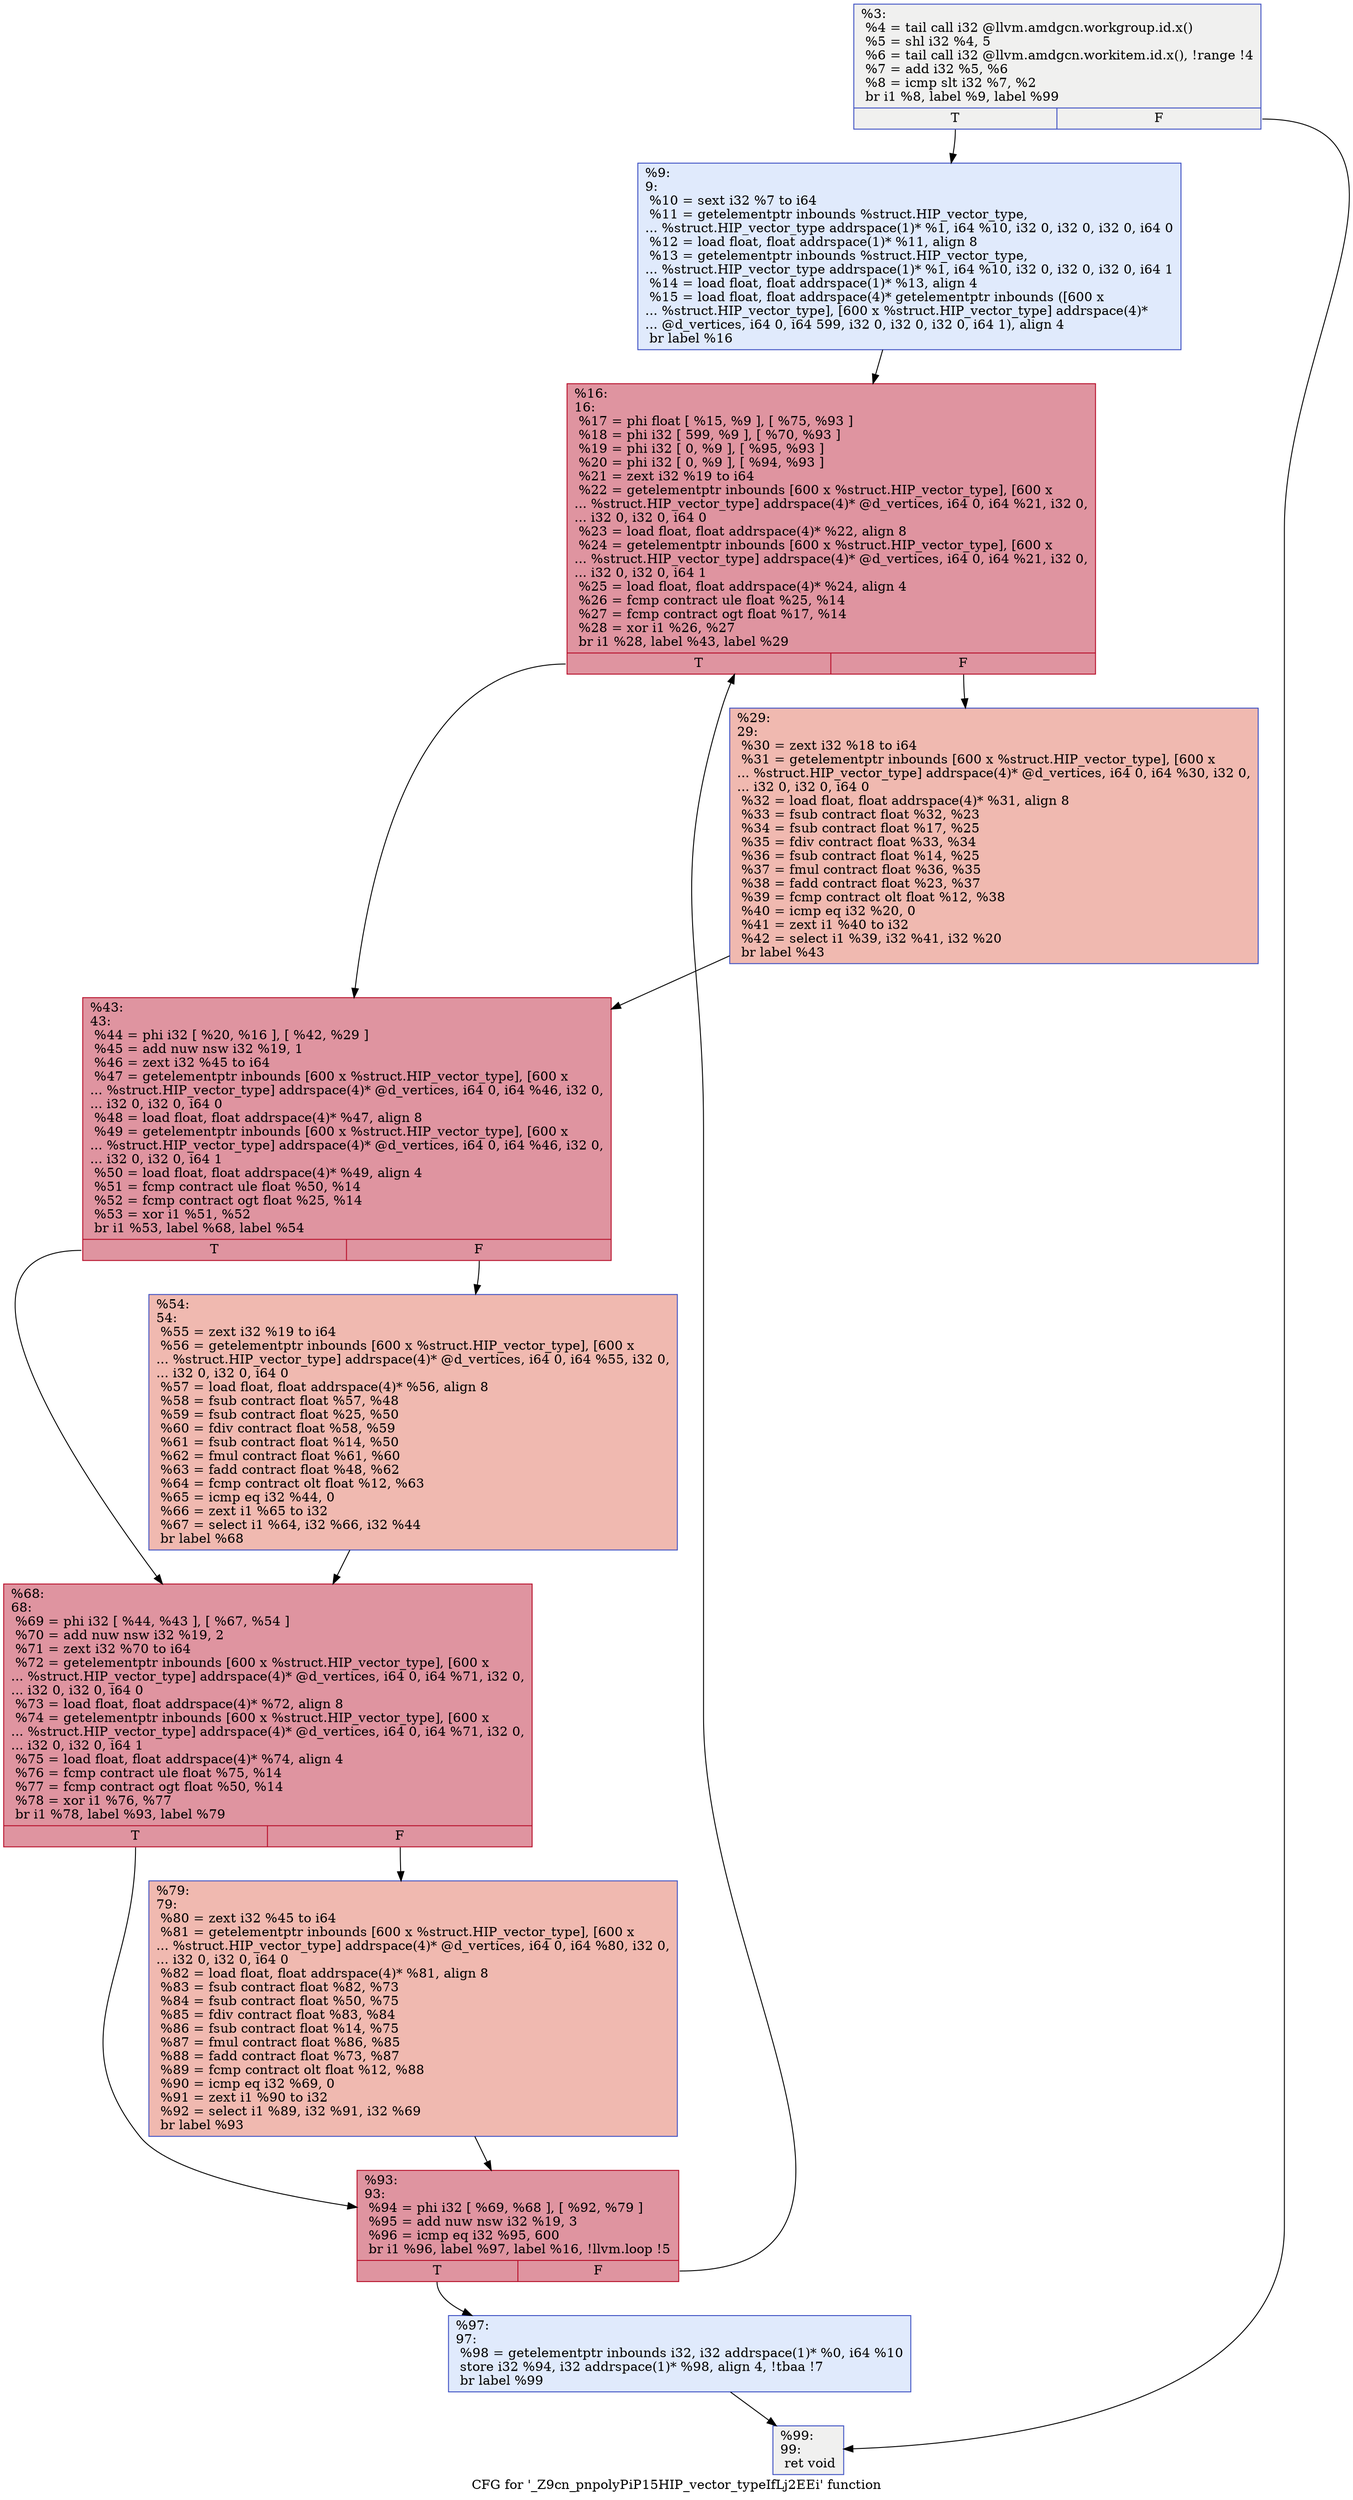 digraph "CFG for '_Z9cn_pnpolyPiP15HIP_vector_typeIfLj2EEi' function" {
	label="CFG for '_Z9cn_pnpolyPiP15HIP_vector_typeIfLj2EEi' function";

	Node0x557cb90 [shape=record,color="#3d50c3ff", style=filled, fillcolor="#dedcdb70",label="{%3:\l  %4 = tail call i32 @llvm.amdgcn.workgroup.id.x()\l  %5 = shl i32 %4, 5\l  %6 = tail call i32 @llvm.amdgcn.workitem.id.x(), !range !4\l  %7 = add i32 %5, %6\l  %8 = icmp slt i32 %7, %2\l  br i1 %8, label %9, label %99\l|{<s0>T|<s1>F}}"];
	Node0x557cb90:s0 -> Node0x5581fb0;
	Node0x557cb90:s1 -> Node0x5582fc0;
	Node0x5581fb0 [shape=record,color="#3d50c3ff", style=filled, fillcolor="#b9d0f970",label="{%9:\l9:                                                \l  %10 = sext i32 %7 to i64\l  %11 = getelementptr inbounds %struct.HIP_vector_type,\l... %struct.HIP_vector_type addrspace(1)* %1, i64 %10, i32 0, i32 0, i32 0, i64 0\l  %12 = load float, float addrspace(1)* %11, align 8\l  %13 = getelementptr inbounds %struct.HIP_vector_type,\l... %struct.HIP_vector_type addrspace(1)* %1, i64 %10, i32 0, i32 0, i32 0, i64 1\l  %14 = load float, float addrspace(1)* %13, align 4\l  %15 = load float, float addrspace(4)* getelementptr inbounds ([600 x\l... %struct.HIP_vector_type], [600 x %struct.HIP_vector_type] addrspace(4)*\l... @d_vertices, i64 0, i64 599, i32 0, i32 0, i32 0, i64 1), align 4\l  br label %16\l}"];
	Node0x5581fb0 -> Node0x5583680;
	Node0x5583680 [shape=record,color="#b70d28ff", style=filled, fillcolor="#b70d2870",label="{%16:\l16:                                               \l  %17 = phi float [ %15, %9 ], [ %75, %93 ]\l  %18 = phi i32 [ 599, %9 ], [ %70, %93 ]\l  %19 = phi i32 [ 0, %9 ], [ %95, %93 ]\l  %20 = phi i32 [ 0, %9 ], [ %94, %93 ]\l  %21 = zext i32 %19 to i64\l  %22 = getelementptr inbounds [600 x %struct.HIP_vector_type], [600 x\l... %struct.HIP_vector_type] addrspace(4)* @d_vertices, i64 0, i64 %21, i32 0,\l... i32 0, i32 0, i64 0\l  %23 = load float, float addrspace(4)* %22, align 8\l  %24 = getelementptr inbounds [600 x %struct.HIP_vector_type], [600 x\l... %struct.HIP_vector_type] addrspace(4)* @d_vertices, i64 0, i64 %21, i32 0,\l... i32 0, i32 0, i64 1\l  %25 = load float, float addrspace(4)* %24, align 4\l  %26 = fcmp contract ule float %25, %14\l  %27 = fcmp contract ogt float %17, %14\l  %28 = xor i1 %26, %27\l  br i1 %28, label %43, label %29\l|{<s0>T|<s1>F}}"];
	Node0x5583680:s0 -> Node0x5584280;
	Node0x5583680:s1 -> Node0x5584310;
	Node0x5584310 [shape=record,color="#3d50c3ff", style=filled, fillcolor="#de614d70",label="{%29:\l29:                                               \l  %30 = zext i32 %18 to i64\l  %31 = getelementptr inbounds [600 x %struct.HIP_vector_type], [600 x\l... %struct.HIP_vector_type] addrspace(4)* @d_vertices, i64 0, i64 %30, i32 0,\l... i32 0, i32 0, i64 0\l  %32 = load float, float addrspace(4)* %31, align 8\l  %33 = fsub contract float %32, %23\l  %34 = fsub contract float %17, %25\l  %35 = fdiv contract float %33, %34\l  %36 = fsub contract float %14, %25\l  %37 = fmul contract float %36, %35\l  %38 = fadd contract float %23, %37\l  %39 = fcmp contract olt float %12, %38\l  %40 = icmp eq i32 %20, 0\l  %41 = zext i1 %40 to i32\l  %42 = select i1 %39, i32 %41, i32 %20\l  br label %43\l}"];
	Node0x5584310 -> Node0x5584280;
	Node0x5584280 [shape=record,color="#b70d28ff", style=filled, fillcolor="#b70d2870",label="{%43:\l43:                                               \l  %44 = phi i32 [ %20, %16 ], [ %42, %29 ]\l  %45 = add nuw nsw i32 %19, 1\l  %46 = zext i32 %45 to i64\l  %47 = getelementptr inbounds [600 x %struct.HIP_vector_type], [600 x\l... %struct.HIP_vector_type] addrspace(4)* @d_vertices, i64 0, i64 %46, i32 0,\l... i32 0, i32 0, i64 0\l  %48 = load float, float addrspace(4)* %47, align 8\l  %49 = getelementptr inbounds [600 x %struct.HIP_vector_type], [600 x\l... %struct.HIP_vector_type] addrspace(4)* @d_vertices, i64 0, i64 %46, i32 0,\l... i32 0, i32 0, i64 1\l  %50 = load float, float addrspace(4)* %49, align 4\l  %51 = fcmp contract ule float %50, %14\l  %52 = fcmp contract ogt float %25, %14\l  %53 = xor i1 %51, %52\l  br i1 %53, label %68, label %54\l|{<s0>T|<s1>F}}"];
	Node0x5584280:s0 -> Node0x5585480;
	Node0x5584280:s1 -> Node0x55854d0;
	Node0x55854d0 [shape=record,color="#3d50c3ff", style=filled, fillcolor="#de614d70",label="{%54:\l54:                                               \l  %55 = zext i32 %19 to i64\l  %56 = getelementptr inbounds [600 x %struct.HIP_vector_type], [600 x\l... %struct.HIP_vector_type] addrspace(4)* @d_vertices, i64 0, i64 %55, i32 0,\l... i32 0, i32 0, i64 0\l  %57 = load float, float addrspace(4)* %56, align 8\l  %58 = fsub contract float %57, %48\l  %59 = fsub contract float %25, %50\l  %60 = fdiv contract float %58, %59\l  %61 = fsub contract float %14, %50\l  %62 = fmul contract float %61, %60\l  %63 = fadd contract float %48, %62\l  %64 = fcmp contract olt float %12, %63\l  %65 = icmp eq i32 %44, 0\l  %66 = zext i1 %65 to i32\l  %67 = select i1 %64, i32 %66, i32 %44\l  br label %68\l}"];
	Node0x55854d0 -> Node0x5585480;
	Node0x5585480 [shape=record,color="#b70d28ff", style=filled, fillcolor="#b70d2870",label="{%68:\l68:                                               \l  %69 = phi i32 [ %44, %43 ], [ %67, %54 ]\l  %70 = add nuw nsw i32 %19, 2\l  %71 = zext i32 %70 to i64\l  %72 = getelementptr inbounds [600 x %struct.HIP_vector_type], [600 x\l... %struct.HIP_vector_type] addrspace(4)* @d_vertices, i64 0, i64 %71, i32 0,\l... i32 0, i32 0, i64 0\l  %73 = load float, float addrspace(4)* %72, align 8\l  %74 = getelementptr inbounds [600 x %struct.HIP_vector_type], [600 x\l... %struct.HIP_vector_type] addrspace(4)* @d_vertices, i64 0, i64 %71, i32 0,\l... i32 0, i32 0, i64 1\l  %75 = load float, float addrspace(4)* %74, align 4\l  %76 = fcmp contract ule float %75, %14\l  %77 = fcmp contract ogt float %50, %14\l  %78 = xor i1 %76, %77\l  br i1 %78, label %93, label %79\l|{<s0>T|<s1>F}}"];
	Node0x5585480:s0 -> Node0x5582f60;
	Node0x5585480:s1 -> Node0x55866d0;
	Node0x55866d0 [shape=record,color="#3d50c3ff", style=filled, fillcolor="#de614d70",label="{%79:\l79:                                               \l  %80 = zext i32 %45 to i64\l  %81 = getelementptr inbounds [600 x %struct.HIP_vector_type], [600 x\l... %struct.HIP_vector_type] addrspace(4)* @d_vertices, i64 0, i64 %80, i32 0,\l... i32 0, i32 0, i64 0\l  %82 = load float, float addrspace(4)* %81, align 8\l  %83 = fsub contract float %82, %73\l  %84 = fsub contract float %50, %75\l  %85 = fdiv contract float %83, %84\l  %86 = fsub contract float %14, %75\l  %87 = fmul contract float %86, %85\l  %88 = fadd contract float %73, %87\l  %89 = fcmp contract olt float %12, %88\l  %90 = icmp eq i32 %69, 0\l  %91 = zext i1 %90 to i32\l  %92 = select i1 %89, i32 %91, i32 %69\l  br label %93\l}"];
	Node0x55866d0 -> Node0x5582f60;
	Node0x5582f60 [shape=record,color="#b70d28ff", style=filled, fillcolor="#b70d2870",label="{%93:\l93:                                               \l  %94 = phi i32 [ %69, %68 ], [ %92, %79 ]\l  %95 = add nuw nsw i32 %19, 3\l  %96 = icmp eq i32 %95, 600\l  br i1 %96, label %97, label %16, !llvm.loop !5\l|{<s0>T|<s1>F}}"];
	Node0x5582f60:s0 -> Node0x55871d0;
	Node0x5582f60:s1 -> Node0x5583680;
	Node0x55871d0 [shape=record,color="#3d50c3ff", style=filled, fillcolor="#b9d0f970",label="{%97:\l97:                                               \l  %98 = getelementptr inbounds i32, i32 addrspace(1)* %0, i64 %10\l  store i32 %94, i32 addrspace(1)* %98, align 4, !tbaa !7\l  br label %99\l}"];
	Node0x55871d0 -> Node0x5582fc0;
	Node0x5582fc0 [shape=record,color="#3d50c3ff", style=filled, fillcolor="#dedcdb70",label="{%99:\l99:                                               \l  ret void\l}"];
}
